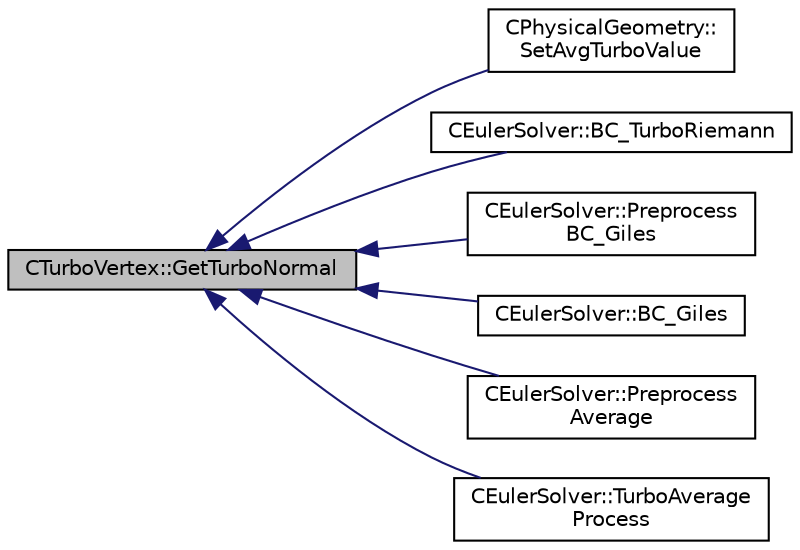 digraph "CTurboVertex::GetTurboNormal"
{
  edge [fontname="Helvetica",fontsize="10",labelfontname="Helvetica",labelfontsize="10"];
  node [fontname="Helvetica",fontsize="10",shape=record];
  rankdir="LR";
  Node31 [label="CTurboVertex::GetTurboNormal",height=0.2,width=0.4,color="black", fillcolor="grey75", style="filled", fontcolor="black"];
  Node31 -> Node32 [dir="back",color="midnightblue",fontsize="10",style="solid",fontname="Helvetica"];
  Node32 [label="CPhysicalGeometry::\lSetAvgTurboValue",height=0.2,width=0.4,color="black", fillcolor="white", style="filled",URL="$class_c_physical_geometry.html#a9b42df38be11e404f3f2f8e729d0af74",tooltip="Set turbo boundary vertex. "];
  Node31 -> Node33 [dir="back",color="midnightblue",fontsize="10",style="solid",fontname="Helvetica"];
  Node33 [label="CEulerSolver::BC_TurboRiemann",height=0.2,width=0.4,color="black", fillcolor="white", style="filled",URL="$class_c_euler_solver.html#a0066305803a18511fb89b8951f4e4866",tooltip="Impose the boundary condition using characteristic recostruction. "];
  Node31 -> Node34 [dir="back",color="midnightblue",fontsize="10",style="solid",fontname="Helvetica"];
  Node34 [label="CEulerSolver::Preprocess\lBC_Giles",height=0.2,width=0.4,color="black", fillcolor="white", style="filled",URL="$class_c_euler_solver.html#a33402619b740bfe68350c50bba14c6ab",tooltip="It computes Fourier transformation for the needed quantities along the pitch for each span in turboma..."];
  Node31 -> Node35 [dir="back",color="midnightblue",fontsize="10",style="solid",fontname="Helvetica"];
  Node35 [label="CEulerSolver::BC_Giles",height=0.2,width=0.4,color="black", fillcolor="white", style="filled",URL="$class_c_euler_solver.html#aa4c3988e3ce0c18460b5c069650c57b0",tooltip="Impose the boundary condition using characteristic recostruction. "];
  Node31 -> Node36 [dir="back",color="midnightblue",fontsize="10",style="solid",fontname="Helvetica"];
  Node36 [label="CEulerSolver::Preprocess\lAverage",height=0.2,width=0.4,color="black", fillcolor="white", style="filled",URL="$class_c_euler_solver.html#ab13b628bfb33a1701ff0807195f953ef",tooltip="It computes average quantities along the span for turbomachinery analysis. "];
  Node31 -> Node37 [dir="back",color="midnightblue",fontsize="10",style="solid",fontname="Helvetica"];
  Node37 [label="CEulerSolver::TurboAverage\lProcess",height=0.2,width=0.4,color="black", fillcolor="white", style="filled",URL="$class_c_euler_solver.html#ab408049d3b4fecc224653176c8d7885a",tooltip="It computes average quantities along the span for turbomachinery analysis. "];
}
